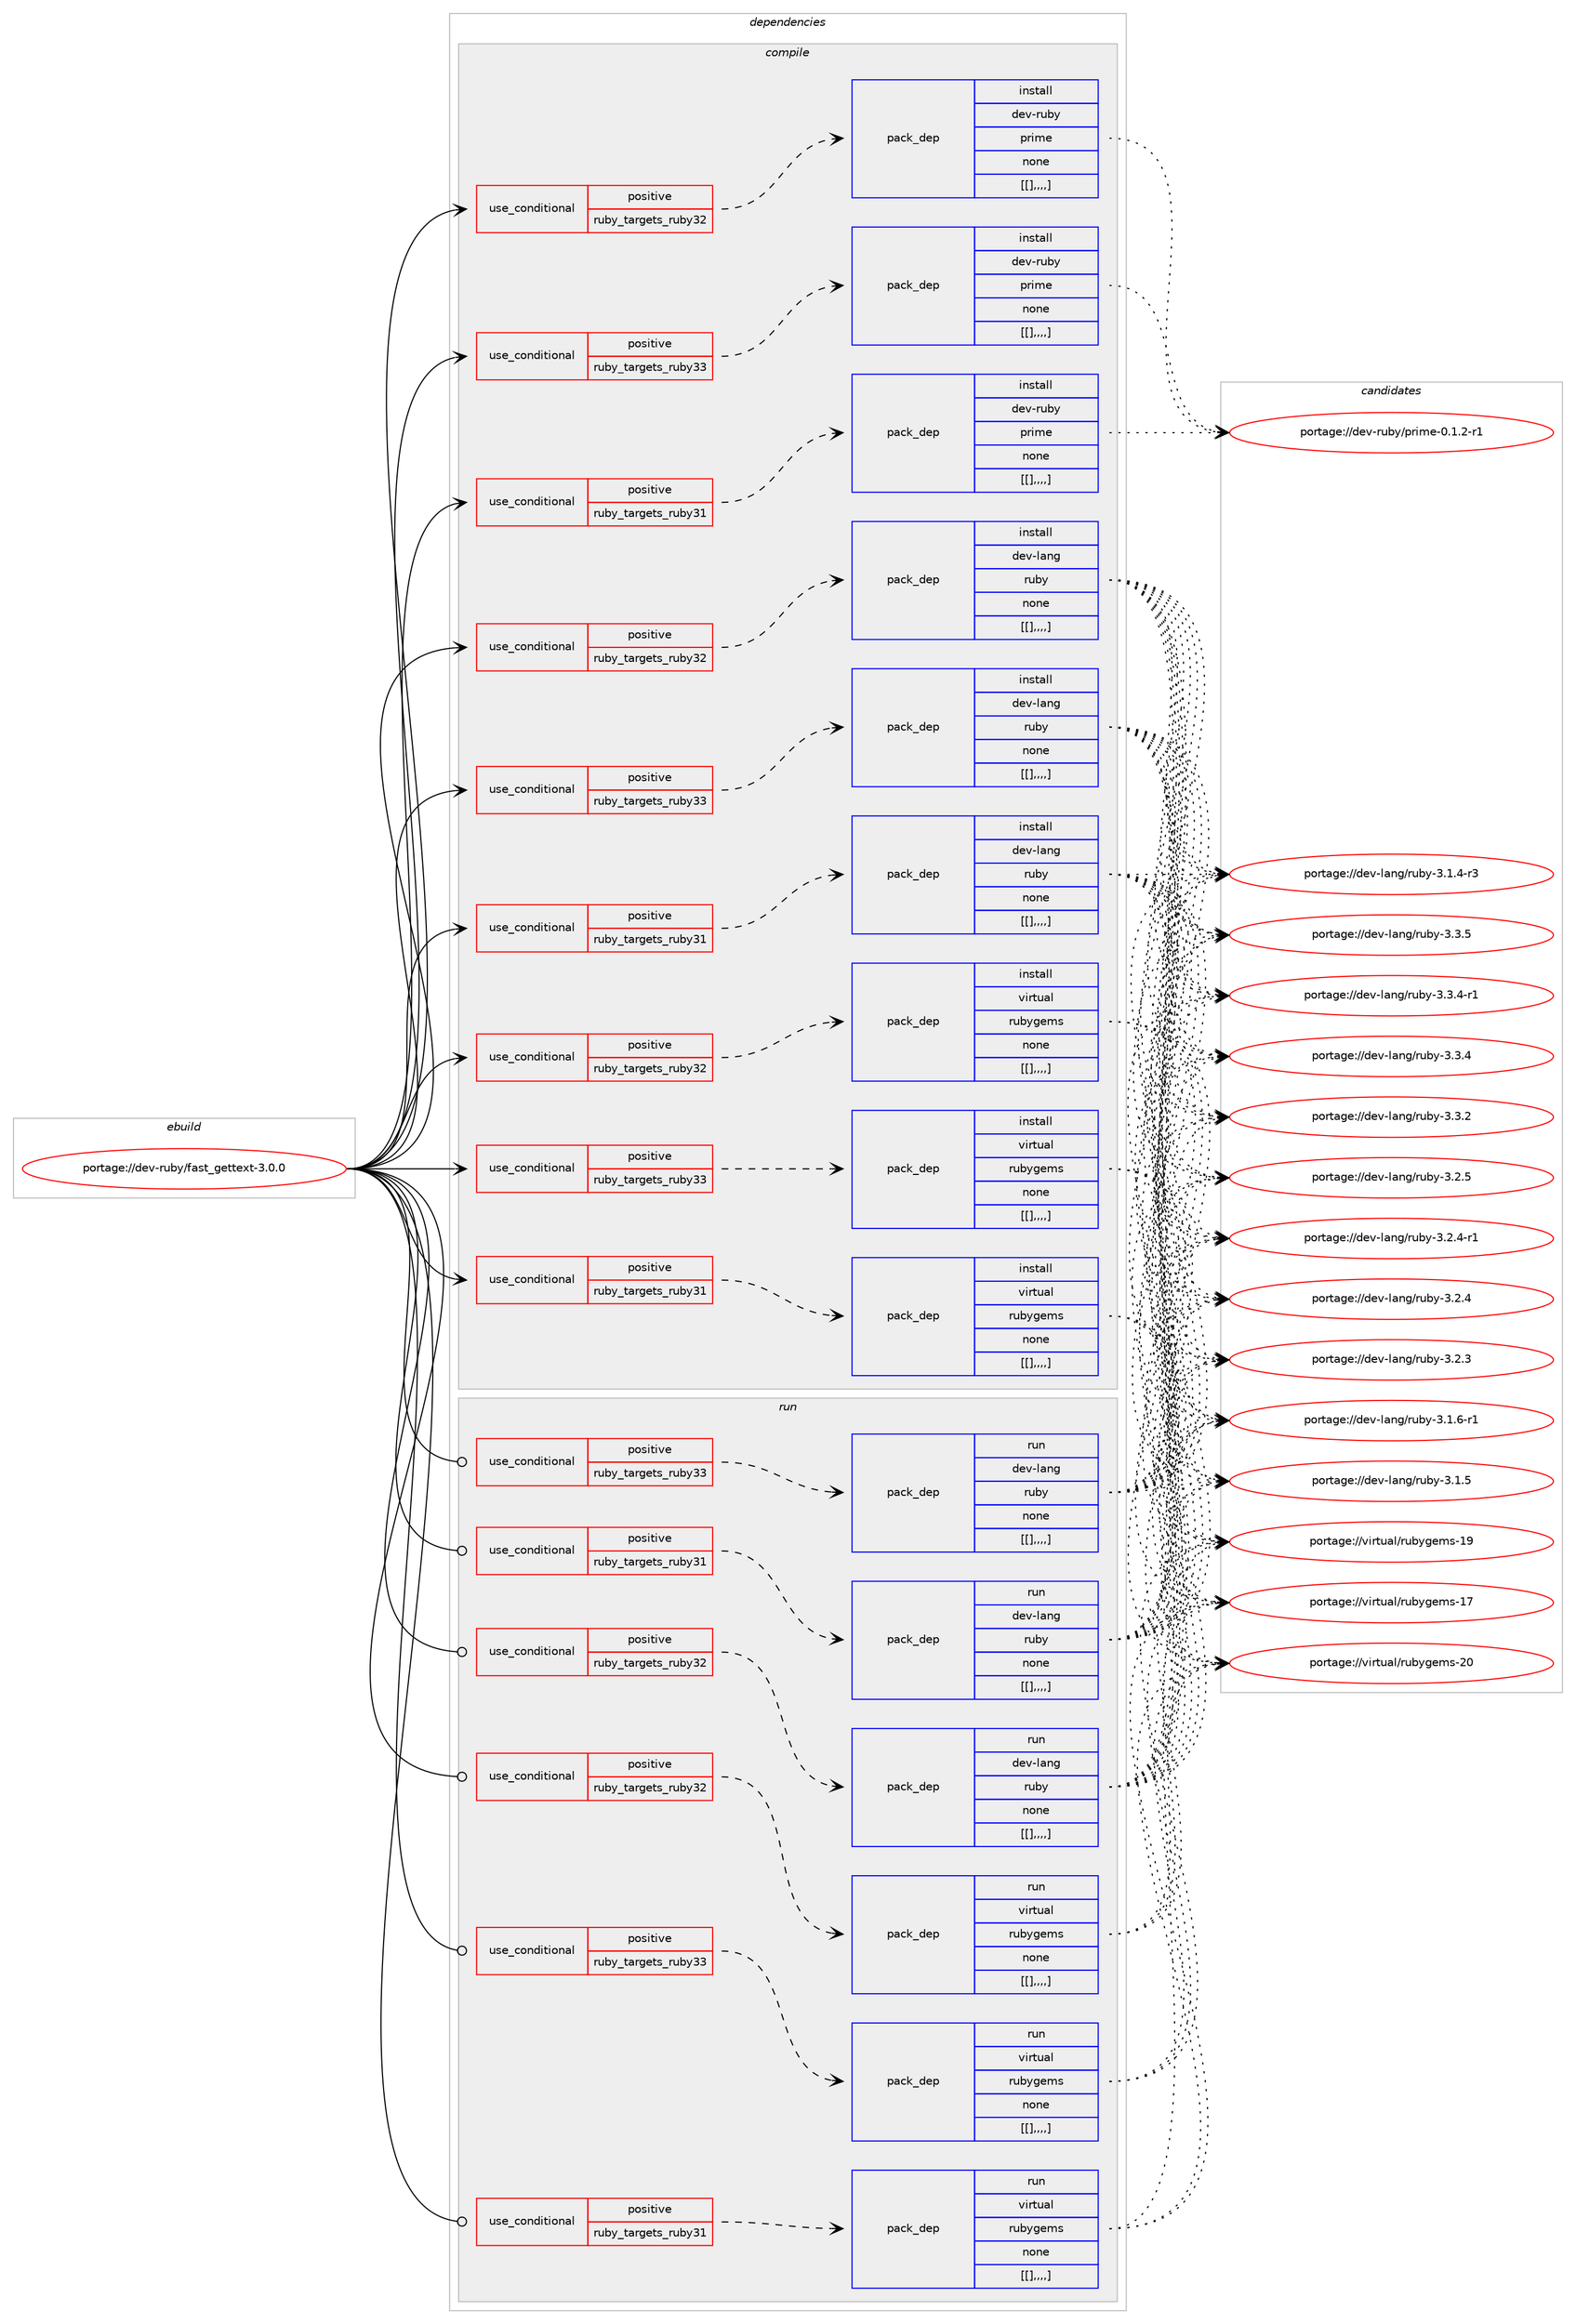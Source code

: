 digraph prolog {

# *************
# Graph options
# *************

newrank=true;
concentrate=true;
compound=true;
graph [rankdir=LR,fontname=Helvetica,fontsize=10,ranksep=1.5];#, ranksep=2.5, nodesep=0.2];
edge  [arrowhead=vee];
node  [fontname=Helvetica,fontsize=10];

# **********
# The ebuild
# **********

subgraph cluster_leftcol {
color=gray;
label=<<i>ebuild</i>>;
id [label="portage://dev-ruby/fast_gettext-3.0.0", color=red, width=4, href="../dev-ruby/fast_gettext-3.0.0.svg"];
}

# ****************
# The dependencies
# ****************

subgraph cluster_midcol {
color=gray;
label=<<i>dependencies</i>>;
subgraph cluster_compile {
fillcolor="#eeeeee";
style=filled;
label=<<i>compile</i>>;
subgraph cond49062 {
dependency186606 [label=<<TABLE BORDER="0" CELLBORDER="1" CELLSPACING="0" CELLPADDING="4"><TR><TD ROWSPAN="3" CELLPADDING="10">use_conditional</TD></TR><TR><TD>positive</TD></TR><TR><TD>ruby_targets_ruby31</TD></TR></TABLE>>, shape=none, color=red];
subgraph pack136222 {
dependency186607 [label=<<TABLE BORDER="0" CELLBORDER="1" CELLSPACING="0" CELLPADDING="4" WIDTH="220"><TR><TD ROWSPAN="6" CELLPADDING="30">pack_dep</TD></TR><TR><TD WIDTH="110">install</TD></TR><TR><TD>dev-lang</TD></TR><TR><TD>ruby</TD></TR><TR><TD>none</TD></TR><TR><TD>[[],,,,]</TD></TR></TABLE>>, shape=none, color=blue];
}
dependency186606:e -> dependency186607:w [weight=20,style="dashed",arrowhead="vee"];
}
id:e -> dependency186606:w [weight=20,style="solid",arrowhead="vee"];
subgraph cond49063 {
dependency186608 [label=<<TABLE BORDER="0" CELLBORDER="1" CELLSPACING="0" CELLPADDING="4"><TR><TD ROWSPAN="3" CELLPADDING="10">use_conditional</TD></TR><TR><TD>positive</TD></TR><TR><TD>ruby_targets_ruby31</TD></TR></TABLE>>, shape=none, color=red];
subgraph pack136223 {
dependency186609 [label=<<TABLE BORDER="0" CELLBORDER="1" CELLSPACING="0" CELLPADDING="4" WIDTH="220"><TR><TD ROWSPAN="6" CELLPADDING="30">pack_dep</TD></TR><TR><TD WIDTH="110">install</TD></TR><TR><TD>dev-ruby</TD></TR><TR><TD>prime</TD></TR><TR><TD>none</TD></TR><TR><TD>[[],,,,]</TD></TR></TABLE>>, shape=none, color=blue];
}
dependency186608:e -> dependency186609:w [weight=20,style="dashed",arrowhead="vee"];
}
id:e -> dependency186608:w [weight=20,style="solid",arrowhead="vee"];
subgraph cond49064 {
dependency186610 [label=<<TABLE BORDER="0" CELLBORDER="1" CELLSPACING="0" CELLPADDING="4"><TR><TD ROWSPAN="3" CELLPADDING="10">use_conditional</TD></TR><TR><TD>positive</TD></TR><TR><TD>ruby_targets_ruby31</TD></TR></TABLE>>, shape=none, color=red];
subgraph pack136224 {
dependency186611 [label=<<TABLE BORDER="0" CELLBORDER="1" CELLSPACING="0" CELLPADDING="4" WIDTH="220"><TR><TD ROWSPAN="6" CELLPADDING="30">pack_dep</TD></TR><TR><TD WIDTH="110">install</TD></TR><TR><TD>virtual</TD></TR><TR><TD>rubygems</TD></TR><TR><TD>none</TD></TR><TR><TD>[[],,,,]</TD></TR></TABLE>>, shape=none, color=blue];
}
dependency186610:e -> dependency186611:w [weight=20,style="dashed",arrowhead="vee"];
}
id:e -> dependency186610:w [weight=20,style="solid",arrowhead="vee"];
subgraph cond49065 {
dependency186612 [label=<<TABLE BORDER="0" CELLBORDER="1" CELLSPACING="0" CELLPADDING="4"><TR><TD ROWSPAN="3" CELLPADDING="10">use_conditional</TD></TR><TR><TD>positive</TD></TR><TR><TD>ruby_targets_ruby32</TD></TR></TABLE>>, shape=none, color=red];
subgraph pack136225 {
dependency186613 [label=<<TABLE BORDER="0" CELLBORDER="1" CELLSPACING="0" CELLPADDING="4" WIDTH="220"><TR><TD ROWSPAN="6" CELLPADDING="30">pack_dep</TD></TR><TR><TD WIDTH="110">install</TD></TR><TR><TD>dev-lang</TD></TR><TR><TD>ruby</TD></TR><TR><TD>none</TD></TR><TR><TD>[[],,,,]</TD></TR></TABLE>>, shape=none, color=blue];
}
dependency186612:e -> dependency186613:w [weight=20,style="dashed",arrowhead="vee"];
}
id:e -> dependency186612:w [weight=20,style="solid",arrowhead="vee"];
subgraph cond49066 {
dependency186614 [label=<<TABLE BORDER="0" CELLBORDER="1" CELLSPACING="0" CELLPADDING="4"><TR><TD ROWSPAN="3" CELLPADDING="10">use_conditional</TD></TR><TR><TD>positive</TD></TR><TR><TD>ruby_targets_ruby32</TD></TR></TABLE>>, shape=none, color=red];
subgraph pack136226 {
dependency186615 [label=<<TABLE BORDER="0" CELLBORDER="1" CELLSPACING="0" CELLPADDING="4" WIDTH="220"><TR><TD ROWSPAN="6" CELLPADDING="30">pack_dep</TD></TR><TR><TD WIDTH="110">install</TD></TR><TR><TD>dev-ruby</TD></TR><TR><TD>prime</TD></TR><TR><TD>none</TD></TR><TR><TD>[[],,,,]</TD></TR></TABLE>>, shape=none, color=blue];
}
dependency186614:e -> dependency186615:w [weight=20,style="dashed",arrowhead="vee"];
}
id:e -> dependency186614:w [weight=20,style="solid",arrowhead="vee"];
subgraph cond49067 {
dependency186616 [label=<<TABLE BORDER="0" CELLBORDER="1" CELLSPACING="0" CELLPADDING="4"><TR><TD ROWSPAN="3" CELLPADDING="10">use_conditional</TD></TR><TR><TD>positive</TD></TR><TR><TD>ruby_targets_ruby32</TD></TR></TABLE>>, shape=none, color=red];
subgraph pack136227 {
dependency186617 [label=<<TABLE BORDER="0" CELLBORDER="1" CELLSPACING="0" CELLPADDING="4" WIDTH="220"><TR><TD ROWSPAN="6" CELLPADDING="30">pack_dep</TD></TR><TR><TD WIDTH="110">install</TD></TR><TR><TD>virtual</TD></TR><TR><TD>rubygems</TD></TR><TR><TD>none</TD></TR><TR><TD>[[],,,,]</TD></TR></TABLE>>, shape=none, color=blue];
}
dependency186616:e -> dependency186617:w [weight=20,style="dashed",arrowhead="vee"];
}
id:e -> dependency186616:w [weight=20,style="solid",arrowhead="vee"];
subgraph cond49068 {
dependency186618 [label=<<TABLE BORDER="0" CELLBORDER="1" CELLSPACING="0" CELLPADDING="4"><TR><TD ROWSPAN="3" CELLPADDING="10">use_conditional</TD></TR><TR><TD>positive</TD></TR><TR><TD>ruby_targets_ruby33</TD></TR></TABLE>>, shape=none, color=red];
subgraph pack136228 {
dependency186619 [label=<<TABLE BORDER="0" CELLBORDER="1" CELLSPACING="0" CELLPADDING="4" WIDTH="220"><TR><TD ROWSPAN="6" CELLPADDING="30">pack_dep</TD></TR><TR><TD WIDTH="110">install</TD></TR><TR><TD>dev-lang</TD></TR><TR><TD>ruby</TD></TR><TR><TD>none</TD></TR><TR><TD>[[],,,,]</TD></TR></TABLE>>, shape=none, color=blue];
}
dependency186618:e -> dependency186619:w [weight=20,style="dashed",arrowhead="vee"];
}
id:e -> dependency186618:w [weight=20,style="solid",arrowhead="vee"];
subgraph cond49069 {
dependency186620 [label=<<TABLE BORDER="0" CELLBORDER="1" CELLSPACING="0" CELLPADDING="4"><TR><TD ROWSPAN="3" CELLPADDING="10">use_conditional</TD></TR><TR><TD>positive</TD></TR><TR><TD>ruby_targets_ruby33</TD></TR></TABLE>>, shape=none, color=red];
subgraph pack136229 {
dependency186621 [label=<<TABLE BORDER="0" CELLBORDER="1" CELLSPACING="0" CELLPADDING="4" WIDTH="220"><TR><TD ROWSPAN="6" CELLPADDING="30">pack_dep</TD></TR><TR><TD WIDTH="110">install</TD></TR><TR><TD>dev-ruby</TD></TR><TR><TD>prime</TD></TR><TR><TD>none</TD></TR><TR><TD>[[],,,,]</TD></TR></TABLE>>, shape=none, color=blue];
}
dependency186620:e -> dependency186621:w [weight=20,style="dashed",arrowhead="vee"];
}
id:e -> dependency186620:w [weight=20,style="solid",arrowhead="vee"];
subgraph cond49070 {
dependency186622 [label=<<TABLE BORDER="0" CELLBORDER="1" CELLSPACING="0" CELLPADDING="4"><TR><TD ROWSPAN="3" CELLPADDING="10">use_conditional</TD></TR><TR><TD>positive</TD></TR><TR><TD>ruby_targets_ruby33</TD></TR></TABLE>>, shape=none, color=red];
subgraph pack136230 {
dependency186623 [label=<<TABLE BORDER="0" CELLBORDER="1" CELLSPACING="0" CELLPADDING="4" WIDTH="220"><TR><TD ROWSPAN="6" CELLPADDING="30">pack_dep</TD></TR><TR><TD WIDTH="110">install</TD></TR><TR><TD>virtual</TD></TR><TR><TD>rubygems</TD></TR><TR><TD>none</TD></TR><TR><TD>[[],,,,]</TD></TR></TABLE>>, shape=none, color=blue];
}
dependency186622:e -> dependency186623:w [weight=20,style="dashed",arrowhead="vee"];
}
id:e -> dependency186622:w [weight=20,style="solid",arrowhead="vee"];
}
subgraph cluster_compileandrun {
fillcolor="#eeeeee";
style=filled;
label=<<i>compile and run</i>>;
}
subgraph cluster_run {
fillcolor="#eeeeee";
style=filled;
label=<<i>run</i>>;
subgraph cond49071 {
dependency186624 [label=<<TABLE BORDER="0" CELLBORDER="1" CELLSPACING="0" CELLPADDING="4"><TR><TD ROWSPAN="3" CELLPADDING="10">use_conditional</TD></TR><TR><TD>positive</TD></TR><TR><TD>ruby_targets_ruby31</TD></TR></TABLE>>, shape=none, color=red];
subgraph pack136231 {
dependency186625 [label=<<TABLE BORDER="0" CELLBORDER="1" CELLSPACING="0" CELLPADDING="4" WIDTH="220"><TR><TD ROWSPAN="6" CELLPADDING="30">pack_dep</TD></TR><TR><TD WIDTH="110">run</TD></TR><TR><TD>dev-lang</TD></TR><TR><TD>ruby</TD></TR><TR><TD>none</TD></TR><TR><TD>[[],,,,]</TD></TR></TABLE>>, shape=none, color=blue];
}
dependency186624:e -> dependency186625:w [weight=20,style="dashed",arrowhead="vee"];
}
id:e -> dependency186624:w [weight=20,style="solid",arrowhead="odot"];
subgraph cond49072 {
dependency186626 [label=<<TABLE BORDER="0" CELLBORDER="1" CELLSPACING="0" CELLPADDING="4"><TR><TD ROWSPAN="3" CELLPADDING="10">use_conditional</TD></TR><TR><TD>positive</TD></TR><TR><TD>ruby_targets_ruby31</TD></TR></TABLE>>, shape=none, color=red];
subgraph pack136232 {
dependency186627 [label=<<TABLE BORDER="0" CELLBORDER="1" CELLSPACING="0" CELLPADDING="4" WIDTH="220"><TR><TD ROWSPAN="6" CELLPADDING="30">pack_dep</TD></TR><TR><TD WIDTH="110">run</TD></TR><TR><TD>virtual</TD></TR><TR><TD>rubygems</TD></TR><TR><TD>none</TD></TR><TR><TD>[[],,,,]</TD></TR></TABLE>>, shape=none, color=blue];
}
dependency186626:e -> dependency186627:w [weight=20,style="dashed",arrowhead="vee"];
}
id:e -> dependency186626:w [weight=20,style="solid",arrowhead="odot"];
subgraph cond49073 {
dependency186628 [label=<<TABLE BORDER="0" CELLBORDER="1" CELLSPACING="0" CELLPADDING="4"><TR><TD ROWSPAN="3" CELLPADDING="10">use_conditional</TD></TR><TR><TD>positive</TD></TR><TR><TD>ruby_targets_ruby32</TD></TR></TABLE>>, shape=none, color=red];
subgraph pack136233 {
dependency186629 [label=<<TABLE BORDER="0" CELLBORDER="1" CELLSPACING="0" CELLPADDING="4" WIDTH="220"><TR><TD ROWSPAN="6" CELLPADDING="30">pack_dep</TD></TR><TR><TD WIDTH="110">run</TD></TR><TR><TD>dev-lang</TD></TR><TR><TD>ruby</TD></TR><TR><TD>none</TD></TR><TR><TD>[[],,,,]</TD></TR></TABLE>>, shape=none, color=blue];
}
dependency186628:e -> dependency186629:w [weight=20,style="dashed",arrowhead="vee"];
}
id:e -> dependency186628:w [weight=20,style="solid",arrowhead="odot"];
subgraph cond49074 {
dependency186630 [label=<<TABLE BORDER="0" CELLBORDER="1" CELLSPACING="0" CELLPADDING="4"><TR><TD ROWSPAN="3" CELLPADDING="10">use_conditional</TD></TR><TR><TD>positive</TD></TR><TR><TD>ruby_targets_ruby32</TD></TR></TABLE>>, shape=none, color=red];
subgraph pack136234 {
dependency186631 [label=<<TABLE BORDER="0" CELLBORDER="1" CELLSPACING="0" CELLPADDING="4" WIDTH="220"><TR><TD ROWSPAN="6" CELLPADDING="30">pack_dep</TD></TR><TR><TD WIDTH="110">run</TD></TR><TR><TD>virtual</TD></TR><TR><TD>rubygems</TD></TR><TR><TD>none</TD></TR><TR><TD>[[],,,,]</TD></TR></TABLE>>, shape=none, color=blue];
}
dependency186630:e -> dependency186631:w [weight=20,style="dashed",arrowhead="vee"];
}
id:e -> dependency186630:w [weight=20,style="solid",arrowhead="odot"];
subgraph cond49075 {
dependency186632 [label=<<TABLE BORDER="0" CELLBORDER="1" CELLSPACING="0" CELLPADDING="4"><TR><TD ROWSPAN="3" CELLPADDING="10">use_conditional</TD></TR><TR><TD>positive</TD></TR><TR><TD>ruby_targets_ruby33</TD></TR></TABLE>>, shape=none, color=red];
subgraph pack136235 {
dependency186633 [label=<<TABLE BORDER="0" CELLBORDER="1" CELLSPACING="0" CELLPADDING="4" WIDTH="220"><TR><TD ROWSPAN="6" CELLPADDING="30">pack_dep</TD></TR><TR><TD WIDTH="110">run</TD></TR><TR><TD>dev-lang</TD></TR><TR><TD>ruby</TD></TR><TR><TD>none</TD></TR><TR><TD>[[],,,,]</TD></TR></TABLE>>, shape=none, color=blue];
}
dependency186632:e -> dependency186633:w [weight=20,style="dashed",arrowhead="vee"];
}
id:e -> dependency186632:w [weight=20,style="solid",arrowhead="odot"];
subgraph cond49076 {
dependency186634 [label=<<TABLE BORDER="0" CELLBORDER="1" CELLSPACING="0" CELLPADDING="4"><TR><TD ROWSPAN="3" CELLPADDING="10">use_conditional</TD></TR><TR><TD>positive</TD></TR><TR><TD>ruby_targets_ruby33</TD></TR></TABLE>>, shape=none, color=red];
subgraph pack136236 {
dependency186635 [label=<<TABLE BORDER="0" CELLBORDER="1" CELLSPACING="0" CELLPADDING="4" WIDTH="220"><TR><TD ROWSPAN="6" CELLPADDING="30">pack_dep</TD></TR><TR><TD WIDTH="110">run</TD></TR><TR><TD>virtual</TD></TR><TR><TD>rubygems</TD></TR><TR><TD>none</TD></TR><TR><TD>[[],,,,]</TD></TR></TABLE>>, shape=none, color=blue];
}
dependency186634:e -> dependency186635:w [weight=20,style="dashed",arrowhead="vee"];
}
id:e -> dependency186634:w [weight=20,style="solid",arrowhead="odot"];
}
}

# **************
# The candidates
# **************

subgraph cluster_choices {
rank=same;
color=gray;
label=<<i>candidates</i>>;

subgraph choice136222 {
color=black;
nodesep=1;
choice10010111845108971101034711411798121455146514653 [label="portage://dev-lang/ruby-3.3.5", color=red, width=4,href="../dev-lang/ruby-3.3.5.svg"];
choice100101118451089711010347114117981214551465146524511449 [label="portage://dev-lang/ruby-3.3.4-r1", color=red, width=4,href="../dev-lang/ruby-3.3.4-r1.svg"];
choice10010111845108971101034711411798121455146514652 [label="portage://dev-lang/ruby-3.3.4", color=red, width=4,href="../dev-lang/ruby-3.3.4.svg"];
choice10010111845108971101034711411798121455146514650 [label="portage://dev-lang/ruby-3.3.2", color=red, width=4,href="../dev-lang/ruby-3.3.2.svg"];
choice10010111845108971101034711411798121455146504653 [label="portage://dev-lang/ruby-3.2.5", color=red, width=4,href="../dev-lang/ruby-3.2.5.svg"];
choice100101118451089711010347114117981214551465046524511449 [label="portage://dev-lang/ruby-3.2.4-r1", color=red, width=4,href="../dev-lang/ruby-3.2.4-r1.svg"];
choice10010111845108971101034711411798121455146504652 [label="portage://dev-lang/ruby-3.2.4", color=red, width=4,href="../dev-lang/ruby-3.2.4.svg"];
choice10010111845108971101034711411798121455146504651 [label="portage://dev-lang/ruby-3.2.3", color=red, width=4,href="../dev-lang/ruby-3.2.3.svg"];
choice100101118451089711010347114117981214551464946544511449 [label="portage://dev-lang/ruby-3.1.6-r1", color=red, width=4,href="../dev-lang/ruby-3.1.6-r1.svg"];
choice10010111845108971101034711411798121455146494653 [label="portage://dev-lang/ruby-3.1.5", color=red, width=4,href="../dev-lang/ruby-3.1.5.svg"];
choice100101118451089711010347114117981214551464946524511451 [label="portage://dev-lang/ruby-3.1.4-r3", color=red, width=4,href="../dev-lang/ruby-3.1.4-r3.svg"];
dependency186607:e -> choice10010111845108971101034711411798121455146514653:w [style=dotted,weight="100"];
dependency186607:e -> choice100101118451089711010347114117981214551465146524511449:w [style=dotted,weight="100"];
dependency186607:e -> choice10010111845108971101034711411798121455146514652:w [style=dotted,weight="100"];
dependency186607:e -> choice10010111845108971101034711411798121455146514650:w [style=dotted,weight="100"];
dependency186607:e -> choice10010111845108971101034711411798121455146504653:w [style=dotted,weight="100"];
dependency186607:e -> choice100101118451089711010347114117981214551465046524511449:w [style=dotted,weight="100"];
dependency186607:e -> choice10010111845108971101034711411798121455146504652:w [style=dotted,weight="100"];
dependency186607:e -> choice10010111845108971101034711411798121455146504651:w [style=dotted,weight="100"];
dependency186607:e -> choice100101118451089711010347114117981214551464946544511449:w [style=dotted,weight="100"];
dependency186607:e -> choice10010111845108971101034711411798121455146494653:w [style=dotted,weight="100"];
dependency186607:e -> choice100101118451089711010347114117981214551464946524511451:w [style=dotted,weight="100"];
}
subgraph choice136223 {
color=black;
nodesep=1;
choice1001011184511411798121471121141051091014548464946504511449 [label="portage://dev-ruby/prime-0.1.2-r1", color=red, width=4,href="../dev-ruby/prime-0.1.2-r1.svg"];
dependency186609:e -> choice1001011184511411798121471121141051091014548464946504511449:w [style=dotted,weight="100"];
}
subgraph choice136224 {
color=black;
nodesep=1;
choice118105114116117971084711411798121103101109115455048 [label="portage://virtual/rubygems-20", color=red, width=4,href="../virtual/rubygems-20.svg"];
choice118105114116117971084711411798121103101109115454957 [label="portage://virtual/rubygems-19", color=red, width=4,href="../virtual/rubygems-19.svg"];
choice118105114116117971084711411798121103101109115454955 [label="portage://virtual/rubygems-17", color=red, width=4,href="../virtual/rubygems-17.svg"];
dependency186611:e -> choice118105114116117971084711411798121103101109115455048:w [style=dotted,weight="100"];
dependency186611:e -> choice118105114116117971084711411798121103101109115454957:w [style=dotted,weight="100"];
dependency186611:e -> choice118105114116117971084711411798121103101109115454955:w [style=dotted,weight="100"];
}
subgraph choice136225 {
color=black;
nodesep=1;
choice10010111845108971101034711411798121455146514653 [label="portage://dev-lang/ruby-3.3.5", color=red, width=4,href="../dev-lang/ruby-3.3.5.svg"];
choice100101118451089711010347114117981214551465146524511449 [label="portage://dev-lang/ruby-3.3.4-r1", color=red, width=4,href="../dev-lang/ruby-3.3.4-r1.svg"];
choice10010111845108971101034711411798121455146514652 [label="portage://dev-lang/ruby-3.3.4", color=red, width=4,href="../dev-lang/ruby-3.3.4.svg"];
choice10010111845108971101034711411798121455146514650 [label="portage://dev-lang/ruby-3.3.2", color=red, width=4,href="../dev-lang/ruby-3.3.2.svg"];
choice10010111845108971101034711411798121455146504653 [label="portage://dev-lang/ruby-3.2.5", color=red, width=4,href="../dev-lang/ruby-3.2.5.svg"];
choice100101118451089711010347114117981214551465046524511449 [label="portage://dev-lang/ruby-3.2.4-r1", color=red, width=4,href="../dev-lang/ruby-3.2.4-r1.svg"];
choice10010111845108971101034711411798121455146504652 [label="portage://dev-lang/ruby-3.2.4", color=red, width=4,href="../dev-lang/ruby-3.2.4.svg"];
choice10010111845108971101034711411798121455146504651 [label="portage://dev-lang/ruby-3.2.3", color=red, width=4,href="../dev-lang/ruby-3.2.3.svg"];
choice100101118451089711010347114117981214551464946544511449 [label="portage://dev-lang/ruby-3.1.6-r1", color=red, width=4,href="../dev-lang/ruby-3.1.6-r1.svg"];
choice10010111845108971101034711411798121455146494653 [label="portage://dev-lang/ruby-3.1.5", color=red, width=4,href="../dev-lang/ruby-3.1.5.svg"];
choice100101118451089711010347114117981214551464946524511451 [label="portage://dev-lang/ruby-3.1.4-r3", color=red, width=4,href="../dev-lang/ruby-3.1.4-r3.svg"];
dependency186613:e -> choice10010111845108971101034711411798121455146514653:w [style=dotted,weight="100"];
dependency186613:e -> choice100101118451089711010347114117981214551465146524511449:w [style=dotted,weight="100"];
dependency186613:e -> choice10010111845108971101034711411798121455146514652:w [style=dotted,weight="100"];
dependency186613:e -> choice10010111845108971101034711411798121455146514650:w [style=dotted,weight="100"];
dependency186613:e -> choice10010111845108971101034711411798121455146504653:w [style=dotted,weight="100"];
dependency186613:e -> choice100101118451089711010347114117981214551465046524511449:w [style=dotted,weight="100"];
dependency186613:e -> choice10010111845108971101034711411798121455146504652:w [style=dotted,weight="100"];
dependency186613:e -> choice10010111845108971101034711411798121455146504651:w [style=dotted,weight="100"];
dependency186613:e -> choice100101118451089711010347114117981214551464946544511449:w [style=dotted,weight="100"];
dependency186613:e -> choice10010111845108971101034711411798121455146494653:w [style=dotted,weight="100"];
dependency186613:e -> choice100101118451089711010347114117981214551464946524511451:w [style=dotted,weight="100"];
}
subgraph choice136226 {
color=black;
nodesep=1;
choice1001011184511411798121471121141051091014548464946504511449 [label="portage://dev-ruby/prime-0.1.2-r1", color=red, width=4,href="../dev-ruby/prime-0.1.2-r1.svg"];
dependency186615:e -> choice1001011184511411798121471121141051091014548464946504511449:w [style=dotted,weight="100"];
}
subgraph choice136227 {
color=black;
nodesep=1;
choice118105114116117971084711411798121103101109115455048 [label="portage://virtual/rubygems-20", color=red, width=4,href="../virtual/rubygems-20.svg"];
choice118105114116117971084711411798121103101109115454957 [label="portage://virtual/rubygems-19", color=red, width=4,href="../virtual/rubygems-19.svg"];
choice118105114116117971084711411798121103101109115454955 [label="portage://virtual/rubygems-17", color=red, width=4,href="../virtual/rubygems-17.svg"];
dependency186617:e -> choice118105114116117971084711411798121103101109115455048:w [style=dotted,weight="100"];
dependency186617:e -> choice118105114116117971084711411798121103101109115454957:w [style=dotted,weight="100"];
dependency186617:e -> choice118105114116117971084711411798121103101109115454955:w [style=dotted,weight="100"];
}
subgraph choice136228 {
color=black;
nodesep=1;
choice10010111845108971101034711411798121455146514653 [label="portage://dev-lang/ruby-3.3.5", color=red, width=4,href="../dev-lang/ruby-3.3.5.svg"];
choice100101118451089711010347114117981214551465146524511449 [label="portage://dev-lang/ruby-3.3.4-r1", color=red, width=4,href="../dev-lang/ruby-3.3.4-r1.svg"];
choice10010111845108971101034711411798121455146514652 [label="portage://dev-lang/ruby-3.3.4", color=red, width=4,href="../dev-lang/ruby-3.3.4.svg"];
choice10010111845108971101034711411798121455146514650 [label="portage://dev-lang/ruby-3.3.2", color=red, width=4,href="../dev-lang/ruby-3.3.2.svg"];
choice10010111845108971101034711411798121455146504653 [label="portage://dev-lang/ruby-3.2.5", color=red, width=4,href="../dev-lang/ruby-3.2.5.svg"];
choice100101118451089711010347114117981214551465046524511449 [label="portage://dev-lang/ruby-3.2.4-r1", color=red, width=4,href="../dev-lang/ruby-3.2.4-r1.svg"];
choice10010111845108971101034711411798121455146504652 [label="portage://dev-lang/ruby-3.2.4", color=red, width=4,href="../dev-lang/ruby-3.2.4.svg"];
choice10010111845108971101034711411798121455146504651 [label="portage://dev-lang/ruby-3.2.3", color=red, width=4,href="../dev-lang/ruby-3.2.3.svg"];
choice100101118451089711010347114117981214551464946544511449 [label="portage://dev-lang/ruby-3.1.6-r1", color=red, width=4,href="../dev-lang/ruby-3.1.6-r1.svg"];
choice10010111845108971101034711411798121455146494653 [label="portage://dev-lang/ruby-3.1.5", color=red, width=4,href="../dev-lang/ruby-3.1.5.svg"];
choice100101118451089711010347114117981214551464946524511451 [label="portage://dev-lang/ruby-3.1.4-r3", color=red, width=4,href="../dev-lang/ruby-3.1.4-r3.svg"];
dependency186619:e -> choice10010111845108971101034711411798121455146514653:w [style=dotted,weight="100"];
dependency186619:e -> choice100101118451089711010347114117981214551465146524511449:w [style=dotted,weight="100"];
dependency186619:e -> choice10010111845108971101034711411798121455146514652:w [style=dotted,weight="100"];
dependency186619:e -> choice10010111845108971101034711411798121455146514650:w [style=dotted,weight="100"];
dependency186619:e -> choice10010111845108971101034711411798121455146504653:w [style=dotted,weight="100"];
dependency186619:e -> choice100101118451089711010347114117981214551465046524511449:w [style=dotted,weight="100"];
dependency186619:e -> choice10010111845108971101034711411798121455146504652:w [style=dotted,weight="100"];
dependency186619:e -> choice10010111845108971101034711411798121455146504651:w [style=dotted,weight="100"];
dependency186619:e -> choice100101118451089711010347114117981214551464946544511449:w [style=dotted,weight="100"];
dependency186619:e -> choice10010111845108971101034711411798121455146494653:w [style=dotted,weight="100"];
dependency186619:e -> choice100101118451089711010347114117981214551464946524511451:w [style=dotted,weight="100"];
}
subgraph choice136229 {
color=black;
nodesep=1;
choice1001011184511411798121471121141051091014548464946504511449 [label="portage://dev-ruby/prime-0.1.2-r1", color=red, width=4,href="../dev-ruby/prime-0.1.2-r1.svg"];
dependency186621:e -> choice1001011184511411798121471121141051091014548464946504511449:w [style=dotted,weight="100"];
}
subgraph choice136230 {
color=black;
nodesep=1;
choice118105114116117971084711411798121103101109115455048 [label="portage://virtual/rubygems-20", color=red, width=4,href="../virtual/rubygems-20.svg"];
choice118105114116117971084711411798121103101109115454957 [label="portage://virtual/rubygems-19", color=red, width=4,href="../virtual/rubygems-19.svg"];
choice118105114116117971084711411798121103101109115454955 [label="portage://virtual/rubygems-17", color=red, width=4,href="../virtual/rubygems-17.svg"];
dependency186623:e -> choice118105114116117971084711411798121103101109115455048:w [style=dotted,weight="100"];
dependency186623:e -> choice118105114116117971084711411798121103101109115454957:w [style=dotted,weight="100"];
dependency186623:e -> choice118105114116117971084711411798121103101109115454955:w [style=dotted,weight="100"];
}
subgraph choice136231 {
color=black;
nodesep=1;
choice10010111845108971101034711411798121455146514653 [label="portage://dev-lang/ruby-3.3.5", color=red, width=4,href="../dev-lang/ruby-3.3.5.svg"];
choice100101118451089711010347114117981214551465146524511449 [label="portage://dev-lang/ruby-3.3.4-r1", color=red, width=4,href="../dev-lang/ruby-3.3.4-r1.svg"];
choice10010111845108971101034711411798121455146514652 [label="portage://dev-lang/ruby-3.3.4", color=red, width=4,href="../dev-lang/ruby-3.3.4.svg"];
choice10010111845108971101034711411798121455146514650 [label="portage://dev-lang/ruby-3.3.2", color=red, width=4,href="../dev-lang/ruby-3.3.2.svg"];
choice10010111845108971101034711411798121455146504653 [label="portage://dev-lang/ruby-3.2.5", color=red, width=4,href="../dev-lang/ruby-3.2.5.svg"];
choice100101118451089711010347114117981214551465046524511449 [label="portage://dev-lang/ruby-3.2.4-r1", color=red, width=4,href="../dev-lang/ruby-3.2.4-r1.svg"];
choice10010111845108971101034711411798121455146504652 [label="portage://dev-lang/ruby-3.2.4", color=red, width=4,href="../dev-lang/ruby-3.2.4.svg"];
choice10010111845108971101034711411798121455146504651 [label="portage://dev-lang/ruby-3.2.3", color=red, width=4,href="../dev-lang/ruby-3.2.3.svg"];
choice100101118451089711010347114117981214551464946544511449 [label="portage://dev-lang/ruby-3.1.6-r1", color=red, width=4,href="../dev-lang/ruby-3.1.6-r1.svg"];
choice10010111845108971101034711411798121455146494653 [label="portage://dev-lang/ruby-3.1.5", color=red, width=4,href="../dev-lang/ruby-3.1.5.svg"];
choice100101118451089711010347114117981214551464946524511451 [label="portage://dev-lang/ruby-3.1.4-r3", color=red, width=4,href="../dev-lang/ruby-3.1.4-r3.svg"];
dependency186625:e -> choice10010111845108971101034711411798121455146514653:w [style=dotted,weight="100"];
dependency186625:e -> choice100101118451089711010347114117981214551465146524511449:w [style=dotted,weight="100"];
dependency186625:e -> choice10010111845108971101034711411798121455146514652:w [style=dotted,weight="100"];
dependency186625:e -> choice10010111845108971101034711411798121455146514650:w [style=dotted,weight="100"];
dependency186625:e -> choice10010111845108971101034711411798121455146504653:w [style=dotted,weight="100"];
dependency186625:e -> choice100101118451089711010347114117981214551465046524511449:w [style=dotted,weight="100"];
dependency186625:e -> choice10010111845108971101034711411798121455146504652:w [style=dotted,weight="100"];
dependency186625:e -> choice10010111845108971101034711411798121455146504651:w [style=dotted,weight="100"];
dependency186625:e -> choice100101118451089711010347114117981214551464946544511449:w [style=dotted,weight="100"];
dependency186625:e -> choice10010111845108971101034711411798121455146494653:w [style=dotted,weight="100"];
dependency186625:e -> choice100101118451089711010347114117981214551464946524511451:w [style=dotted,weight="100"];
}
subgraph choice136232 {
color=black;
nodesep=1;
choice118105114116117971084711411798121103101109115455048 [label="portage://virtual/rubygems-20", color=red, width=4,href="../virtual/rubygems-20.svg"];
choice118105114116117971084711411798121103101109115454957 [label="portage://virtual/rubygems-19", color=red, width=4,href="../virtual/rubygems-19.svg"];
choice118105114116117971084711411798121103101109115454955 [label="portage://virtual/rubygems-17", color=red, width=4,href="../virtual/rubygems-17.svg"];
dependency186627:e -> choice118105114116117971084711411798121103101109115455048:w [style=dotted,weight="100"];
dependency186627:e -> choice118105114116117971084711411798121103101109115454957:w [style=dotted,weight="100"];
dependency186627:e -> choice118105114116117971084711411798121103101109115454955:w [style=dotted,weight="100"];
}
subgraph choice136233 {
color=black;
nodesep=1;
choice10010111845108971101034711411798121455146514653 [label="portage://dev-lang/ruby-3.3.5", color=red, width=4,href="../dev-lang/ruby-3.3.5.svg"];
choice100101118451089711010347114117981214551465146524511449 [label="portage://dev-lang/ruby-3.3.4-r1", color=red, width=4,href="../dev-lang/ruby-3.3.4-r1.svg"];
choice10010111845108971101034711411798121455146514652 [label="portage://dev-lang/ruby-3.3.4", color=red, width=4,href="../dev-lang/ruby-3.3.4.svg"];
choice10010111845108971101034711411798121455146514650 [label="portage://dev-lang/ruby-3.3.2", color=red, width=4,href="../dev-lang/ruby-3.3.2.svg"];
choice10010111845108971101034711411798121455146504653 [label="portage://dev-lang/ruby-3.2.5", color=red, width=4,href="../dev-lang/ruby-3.2.5.svg"];
choice100101118451089711010347114117981214551465046524511449 [label="portage://dev-lang/ruby-3.2.4-r1", color=red, width=4,href="../dev-lang/ruby-3.2.4-r1.svg"];
choice10010111845108971101034711411798121455146504652 [label="portage://dev-lang/ruby-3.2.4", color=red, width=4,href="../dev-lang/ruby-3.2.4.svg"];
choice10010111845108971101034711411798121455146504651 [label="portage://dev-lang/ruby-3.2.3", color=red, width=4,href="../dev-lang/ruby-3.2.3.svg"];
choice100101118451089711010347114117981214551464946544511449 [label="portage://dev-lang/ruby-3.1.6-r1", color=red, width=4,href="../dev-lang/ruby-3.1.6-r1.svg"];
choice10010111845108971101034711411798121455146494653 [label="portage://dev-lang/ruby-3.1.5", color=red, width=4,href="../dev-lang/ruby-3.1.5.svg"];
choice100101118451089711010347114117981214551464946524511451 [label="portage://dev-lang/ruby-3.1.4-r3", color=red, width=4,href="../dev-lang/ruby-3.1.4-r3.svg"];
dependency186629:e -> choice10010111845108971101034711411798121455146514653:w [style=dotted,weight="100"];
dependency186629:e -> choice100101118451089711010347114117981214551465146524511449:w [style=dotted,weight="100"];
dependency186629:e -> choice10010111845108971101034711411798121455146514652:w [style=dotted,weight="100"];
dependency186629:e -> choice10010111845108971101034711411798121455146514650:w [style=dotted,weight="100"];
dependency186629:e -> choice10010111845108971101034711411798121455146504653:w [style=dotted,weight="100"];
dependency186629:e -> choice100101118451089711010347114117981214551465046524511449:w [style=dotted,weight="100"];
dependency186629:e -> choice10010111845108971101034711411798121455146504652:w [style=dotted,weight="100"];
dependency186629:e -> choice10010111845108971101034711411798121455146504651:w [style=dotted,weight="100"];
dependency186629:e -> choice100101118451089711010347114117981214551464946544511449:w [style=dotted,weight="100"];
dependency186629:e -> choice10010111845108971101034711411798121455146494653:w [style=dotted,weight="100"];
dependency186629:e -> choice100101118451089711010347114117981214551464946524511451:w [style=dotted,weight="100"];
}
subgraph choice136234 {
color=black;
nodesep=1;
choice118105114116117971084711411798121103101109115455048 [label="portage://virtual/rubygems-20", color=red, width=4,href="../virtual/rubygems-20.svg"];
choice118105114116117971084711411798121103101109115454957 [label="portage://virtual/rubygems-19", color=red, width=4,href="../virtual/rubygems-19.svg"];
choice118105114116117971084711411798121103101109115454955 [label="portage://virtual/rubygems-17", color=red, width=4,href="../virtual/rubygems-17.svg"];
dependency186631:e -> choice118105114116117971084711411798121103101109115455048:w [style=dotted,weight="100"];
dependency186631:e -> choice118105114116117971084711411798121103101109115454957:w [style=dotted,weight="100"];
dependency186631:e -> choice118105114116117971084711411798121103101109115454955:w [style=dotted,weight="100"];
}
subgraph choice136235 {
color=black;
nodesep=1;
choice10010111845108971101034711411798121455146514653 [label="portage://dev-lang/ruby-3.3.5", color=red, width=4,href="../dev-lang/ruby-3.3.5.svg"];
choice100101118451089711010347114117981214551465146524511449 [label="portage://dev-lang/ruby-3.3.4-r1", color=red, width=4,href="../dev-lang/ruby-3.3.4-r1.svg"];
choice10010111845108971101034711411798121455146514652 [label="portage://dev-lang/ruby-3.3.4", color=red, width=4,href="../dev-lang/ruby-3.3.4.svg"];
choice10010111845108971101034711411798121455146514650 [label="portage://dev-lang/ruby-3.3.2", color=red, width=4,href="../dev-lang/ruby-3.3.2.svg"];
choice10010111845108971101034711411798121455146504653 [label="portage://dev-lang/ruby-3.2.5", color=red, width=4,href="../dev-lang/ruby-3.2.5.svg"];
choice100101118451089711010347114117981214551465046524511449 [label="portage://dev-lang/ruby-3.2.4-r1", color=red, width=4,href="../dev-lang/ruby-3.2.4-r1.svg"];
choice10010111845108971101034711411798121455146504652 [label="portage://dev-lang/ruby-3.2.4", color=red, width=4,href="../dev-lang/ruby-3.2.4.svg"];
choice10010111845108971101034711411798121455146504651 [label="portage://dev-lang/ruby-3.2.3", color=red, width=4,href="../dev-lang/ruby-3.2.3.svg"];
choice100101118451089711010347114117981214551464946544511449 [label="portage://dev-lang/ruby-3.1.6-r1", color=red, width=4,href="../dev-lang/ruby-3.1.6-r1.svg"];
choice10010111845108971101034711411798121455146494653 [label="portage://dev-lang/ruby-3.1.5", color=red, width=4,href="../dev-lang/ruby-3.1.5.svg"];
choice100101118451089711010347114117981214551464946524511451 [label="portage://dev-lang/ruby-3.1.4-r3", color=red, width=4,href="../dev-lang/ruby-3.1.4-r3.svg"];
dependency186633:e -> choice10010111845108971101034711411798121455146514653:w [style=dotted,weight="100"];
dependency186633:e -> choice100101118451089711010347114117981214551465146524511449:w [style=dotted,weight="100"];
dependency186633:e -> choice10010111845108971101034711411798121455146514652:w [style=dotted,weight="100"];
dependency186633:e -> choice10010111845108971101034711411798121455146514650:w [style=dotted,weight="100"];
dependency186633:e -> choice10010111845108971101034711411798121455146504653:w [style=dotted,weight="100"];
dependency186633:e -> choice100101118451089711010347114117981214551465046524511449:w [style=dotted,weight="100"];
dependency186633:e -> choice10010111845108971101034711411798121455146504652:w [style=dotted,weight="100"];
dependency186633:e -> choice10010111845108971101034711411798121455146504651:w [style=dotted,weight="100"];
dependency186633:e -> choice100101118451089711010347114117981214551464946544511449:w [style=dotted,weight="100"];
dependency186633:e -> choice10010111845108971101034711411798121455146494653:w [style=dotted,weight="100"];
dependency186633:e -> choice100101118451089711010347114117981214551464946524511451:w [style=dotted,weight="100"];
}
subgraph choice136236 {
color=black;
nodesep=1;
choice118105114116117971084711411798121103101109115455048 [label="portage://virtual/rubygems-20", color=red, width=4,href="../virtual/rubygems-20.svg"];
choice118105114116117971084711411798121103101109115454957 [label="portage://virtual/rubygems-19", color=red, width=4,href="../virtual/rubygems-19.svg"];
choice118105114116117971084711411798121103101109115454955 [label="portage://virtual/rubygems-17", color=red, width=4,href="../virtual/rubygems-17.svg"];
dependency186635:e -> choice118105114116117971084711411798121103101109115455048:w [style=dotted,weight="100"];
dependency186635:e -> choice118105114116117971084711411798121103101109115454957:w [style=dotted,weight="100"];
dependency186635:e -> choice118105114116117971084711411798121103101109115454955:w [style=dotted,weight="100"];
}
}

}
